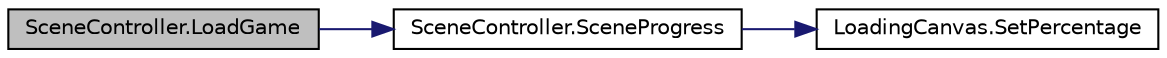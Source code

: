 digraph "SceneController.LoadGame"
{
 // INTERACTIVE_SVG=YES
 // LATEX_PDF_SIZE
  edge [fontname="Helvetica",fontsize="10",labelfontname="Helvetica",labelfontsize="10"];
  node [fontname="Helvetica",fontsize="10",shape=record];
  rankdir="LR";
  Node1 [label="SceneController.LoadGame",height=0.2,width=0.4,color="black", fillcolor="grey75", style="filled", fontcolor="black",tooltip="This will load the game scene in the background showing the loading screen."];
  Node1 -> Node2 [color="midnightblue",fontsize="10",style="solid",fontname="Helvetica"];
  Node2 [label="SceneController.SceneProgress",height=0.2,width=0.4,color="black", fillcolor="white", style="filled",URL="$class_scene_controller.html#a885f552d517e227f9b3c7beba7d02593",tooltip="Loads the ingame scene."];
  Node2 -> Node3 [color="midnightblue",fontsize="10",style="solid",fontname="Helvetica"];
  Node3 [label="LoadingCanvas.SetPercentage",height=0.2,width=0.4,color="black", fillcolor="white", style="filled",URL="$class_loading_canvas.html#ad76b9d893ccbb708db33b58f90009500",tooltip=" "];
}
